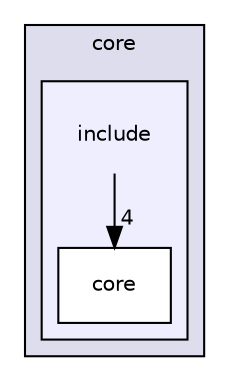 digraph "NANA/modules/core/include" {
  compound=true
  node [ fontsize="10", fontname="Helvetica"];
  edge [ labelfontsize="10", labelfontname="Helvetica"];
  subgraph clusterdir_c3e203e05606b384f5fc9d03652c3ac7 {
    graph [ bgcolor="#ddddee", pencolor="black", label="core" fontname="Helvetica", fontsize="10", URL="dir_c3e203e05606b384f5fc9d03652c3ac7.html"]
  subgraph clusterdir_b97e1ce20cef1a3a5870d559f8ef4003 {
    graph [ bgcolor="#eeeeff", pencolor="black", label="" URL="dir_b97e1ce20cef1a3a5870d559f8ef4003.html"];
    dir_b97e1ce20cef1a3a5870d559f8ef4003 [shape=plaintext label="include"];
  dir_0b3436d11cdafbf8314ae8e34c2f5846 [shape=box label="core" fillcolor="white" style="filled" URL="dir_0b3436d11cdafbf8314ae8e34c2f5846.html"];
  }
  }
  dir_b97e1ce20cef1a3a5870d559f8ef4003->dir_0b3436d11cdafbf8314ae8e34c2f5846 [headlabel="4", labeldistance=1.5 headhref="dir_000007_000008.html"];
}
